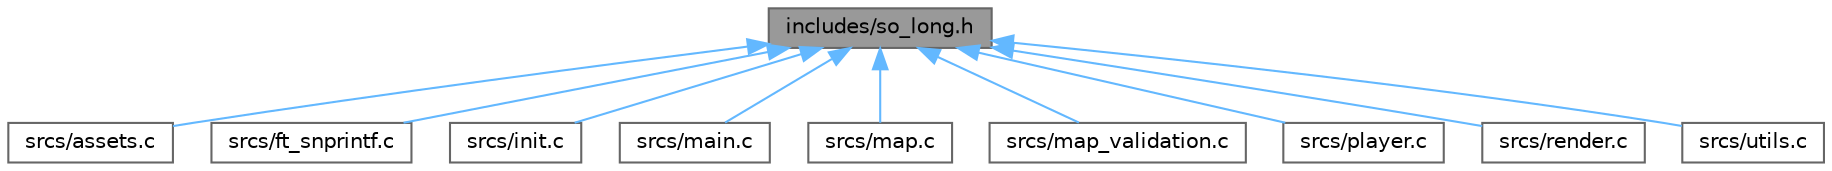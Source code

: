 digraph "includes/so_long.h"
{
 // INTERACTIVE_SVG=YES
 // LATEX_PDF_SIZE
  bgcolor="transparent";
  edge [fontname=Helvetica,fontsize=10,labelfontname=Helvetica,labelfontsize=10];
  node [fontname=Helvetica,fontsize=10,shape=box,height=0.2,width=0.4];
  Node1 [id="Node000001",label="includes/so_long.h",height=0.2,width=0.4,color="gray40", fillcolor="grey60", style="filled", fontcolor="black",tooltip="Main header file for the so_long game."];
  Node1 -> Node2 [id="edge1_Node000001_Node000002",dir="back",color="steelblue1",style="solid",tooltip=" "];
  Node2 [id="Node000002",label="srcs/assets.c",height=0.2,width=0.4,color="grey40", fillcolor="white", style="filled",URL="$assets_8c.html",tooltip="Asset loading and manipulation functions."];
  Node1 -> Node3 [id="edge2_Node000001_Node000003",dir="back",color="steelblue1",style="solid",tooltip=" "];
  Node3 [id="Node000003",label="srcs/ft_snprintf.c",height=0.2,width=0.4,color="grey40", fillcolor="white", style="filled",URL="$ft__snprintf_8c.html",tooltip=" "];
  Node1 -> Node4 [id="edge3_Node000001_Node000004",dir="back",color="steelblue1",style="solid",tooltip=" "];
  Node4 [id="Node000004",label="srcs/init.c",height=0.2,width=0.4,color="grey40", fillcolor="white", style="filled",URL="$init_8c.html",tooltip=" "];
  Node1 -> Node5 [id="edge4_Node000001_Node000005",dir="back",color="steelblue1",style="solid",tooltip=" "];
  Node5 [id="Node000005",label="srcs/main.c",height=0.2,width=0.4,color="grey40", fillcolor="white", style="filled",URL="$main_8c.html",tooltip=" "];
  Node1 -> Node6 [id="edge5_Node000001_Node000006",dir="back",color="steelblue1",style="solid",tooltip=" "];
  Node6 [id="Node000006",label="srcs/map.c",height=0.2,width=0.4,color="grey40", fillcolor="white", style="filled",URL="$map_8c.html",tooltip=" "];
  Node1 -> Node7 [id="edge6_Node000001_Node000007",dir="back",color="steelblue1",style="solid",tooltip=" "];
  Node7 [id="Node000007",label="srcs/map_validation.c",height=0.2,width=0.4,color="grey40", fillcolor="white", style="filled",URL="$map__validation_8c.html",tooltip=" "];
  Node1 -> Node8 [id="edge7_Node000001_Node000008",dir="back",color="steelblue1",style="solid",tooltip=" "];
  Node8 [id="Node000008",label="srcs/player.c",height=0.2,width=0.4,color="grey40", fillcolor="white", style="filled",URL="$player_8c.html",tooltip="Player movement and interaction handling."];
  Node1 -> Node9 [id="edge8_Node000001_Node000009",dir="back",color="steelblue1",style="solid",tooltip=" "];
  Node9 [id="Node000009",label="srcs/render.c",height=0.2,width=0.4,color="grey40", fillcolor="white", style="filled",URL="$render_8c.html",tooltip="Rendering functions for the so_long game."];
  Node1 -> Node10 [id="edge9_Node000001_Node000010",dir="back",color="steelblue1",style="solid",tooltip=" "];
  Node10 [id="Node000010",label="srcs/utils.c",height=0.2,width=0.4,color="grey40", fillcolor="white", style="filled",URL="$utils_8c.html",tooltip=" "];
}
